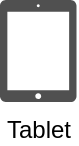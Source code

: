 <mxfile version="14.6.13" type="device"><diagram id="n9ZY0l6hn9SeH--2ax2G" name="Seite-1"><mxGraphModel dx="1086" dy="4473" grid="1" gridSize="10" guides="1" tooltips="1" connect="1" arrows="1" fold="1" page="1" pageScale="1" pageWidth="827" pageHeight="1169" math="0" shadow="0"><root><mxCell id="0"/><mxCell id="1" parent="0"/><mxCell id="nlwXTLdLb488lapPlptH-1" value="Tablet" style="pointerEvents=1;shadow=0;dashed=0;html=1;strokeColor=none;fillColor=#505050;labelPosition=center;verticalLabelPosition=bottom;verticalAlign=top;outlineConnect=0;align=center;shape=mxgraph.office.devices.tablet_ipad;aspect=fixed;" vertex="1" parent="1"><mxGeometry x="40" y="-3480" width="38.25" height="51" as="geometry"/></mxCell></root></mxGraphModel></diagram></mxfile>